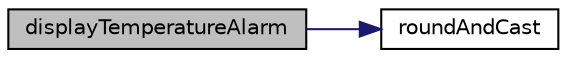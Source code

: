 digraph "displayTemperatureAlarm"
{
 // LATEX_PDF_SIZE
  edge [fontname="Helvetica",fontsize="10",labelfontname="Helvetica",labelfontsize="10"];
  node [fontname="Helvetica",fontsize="10",shape=record];
  rankdir="LR";
  Node1 [label="displayTemperatureAlarm",height=0.2,width=0.4,color="black", fillcolor="grey75", style="filled", fontcolor="black",tooltip=" "];
  Node1 -> Node2 [color="midnightblue",fontsize="10",style="solid",fontname="Helvetica"];
  Node2 [label="roundAndCast",height=0.2,width=0.4,color="black", fillcolor="white", style="filled",URL="$_l_c_d_8cpp.html#a186543cef0be5a7aaf40a6fb361aa531",tooltip=" "];
}
